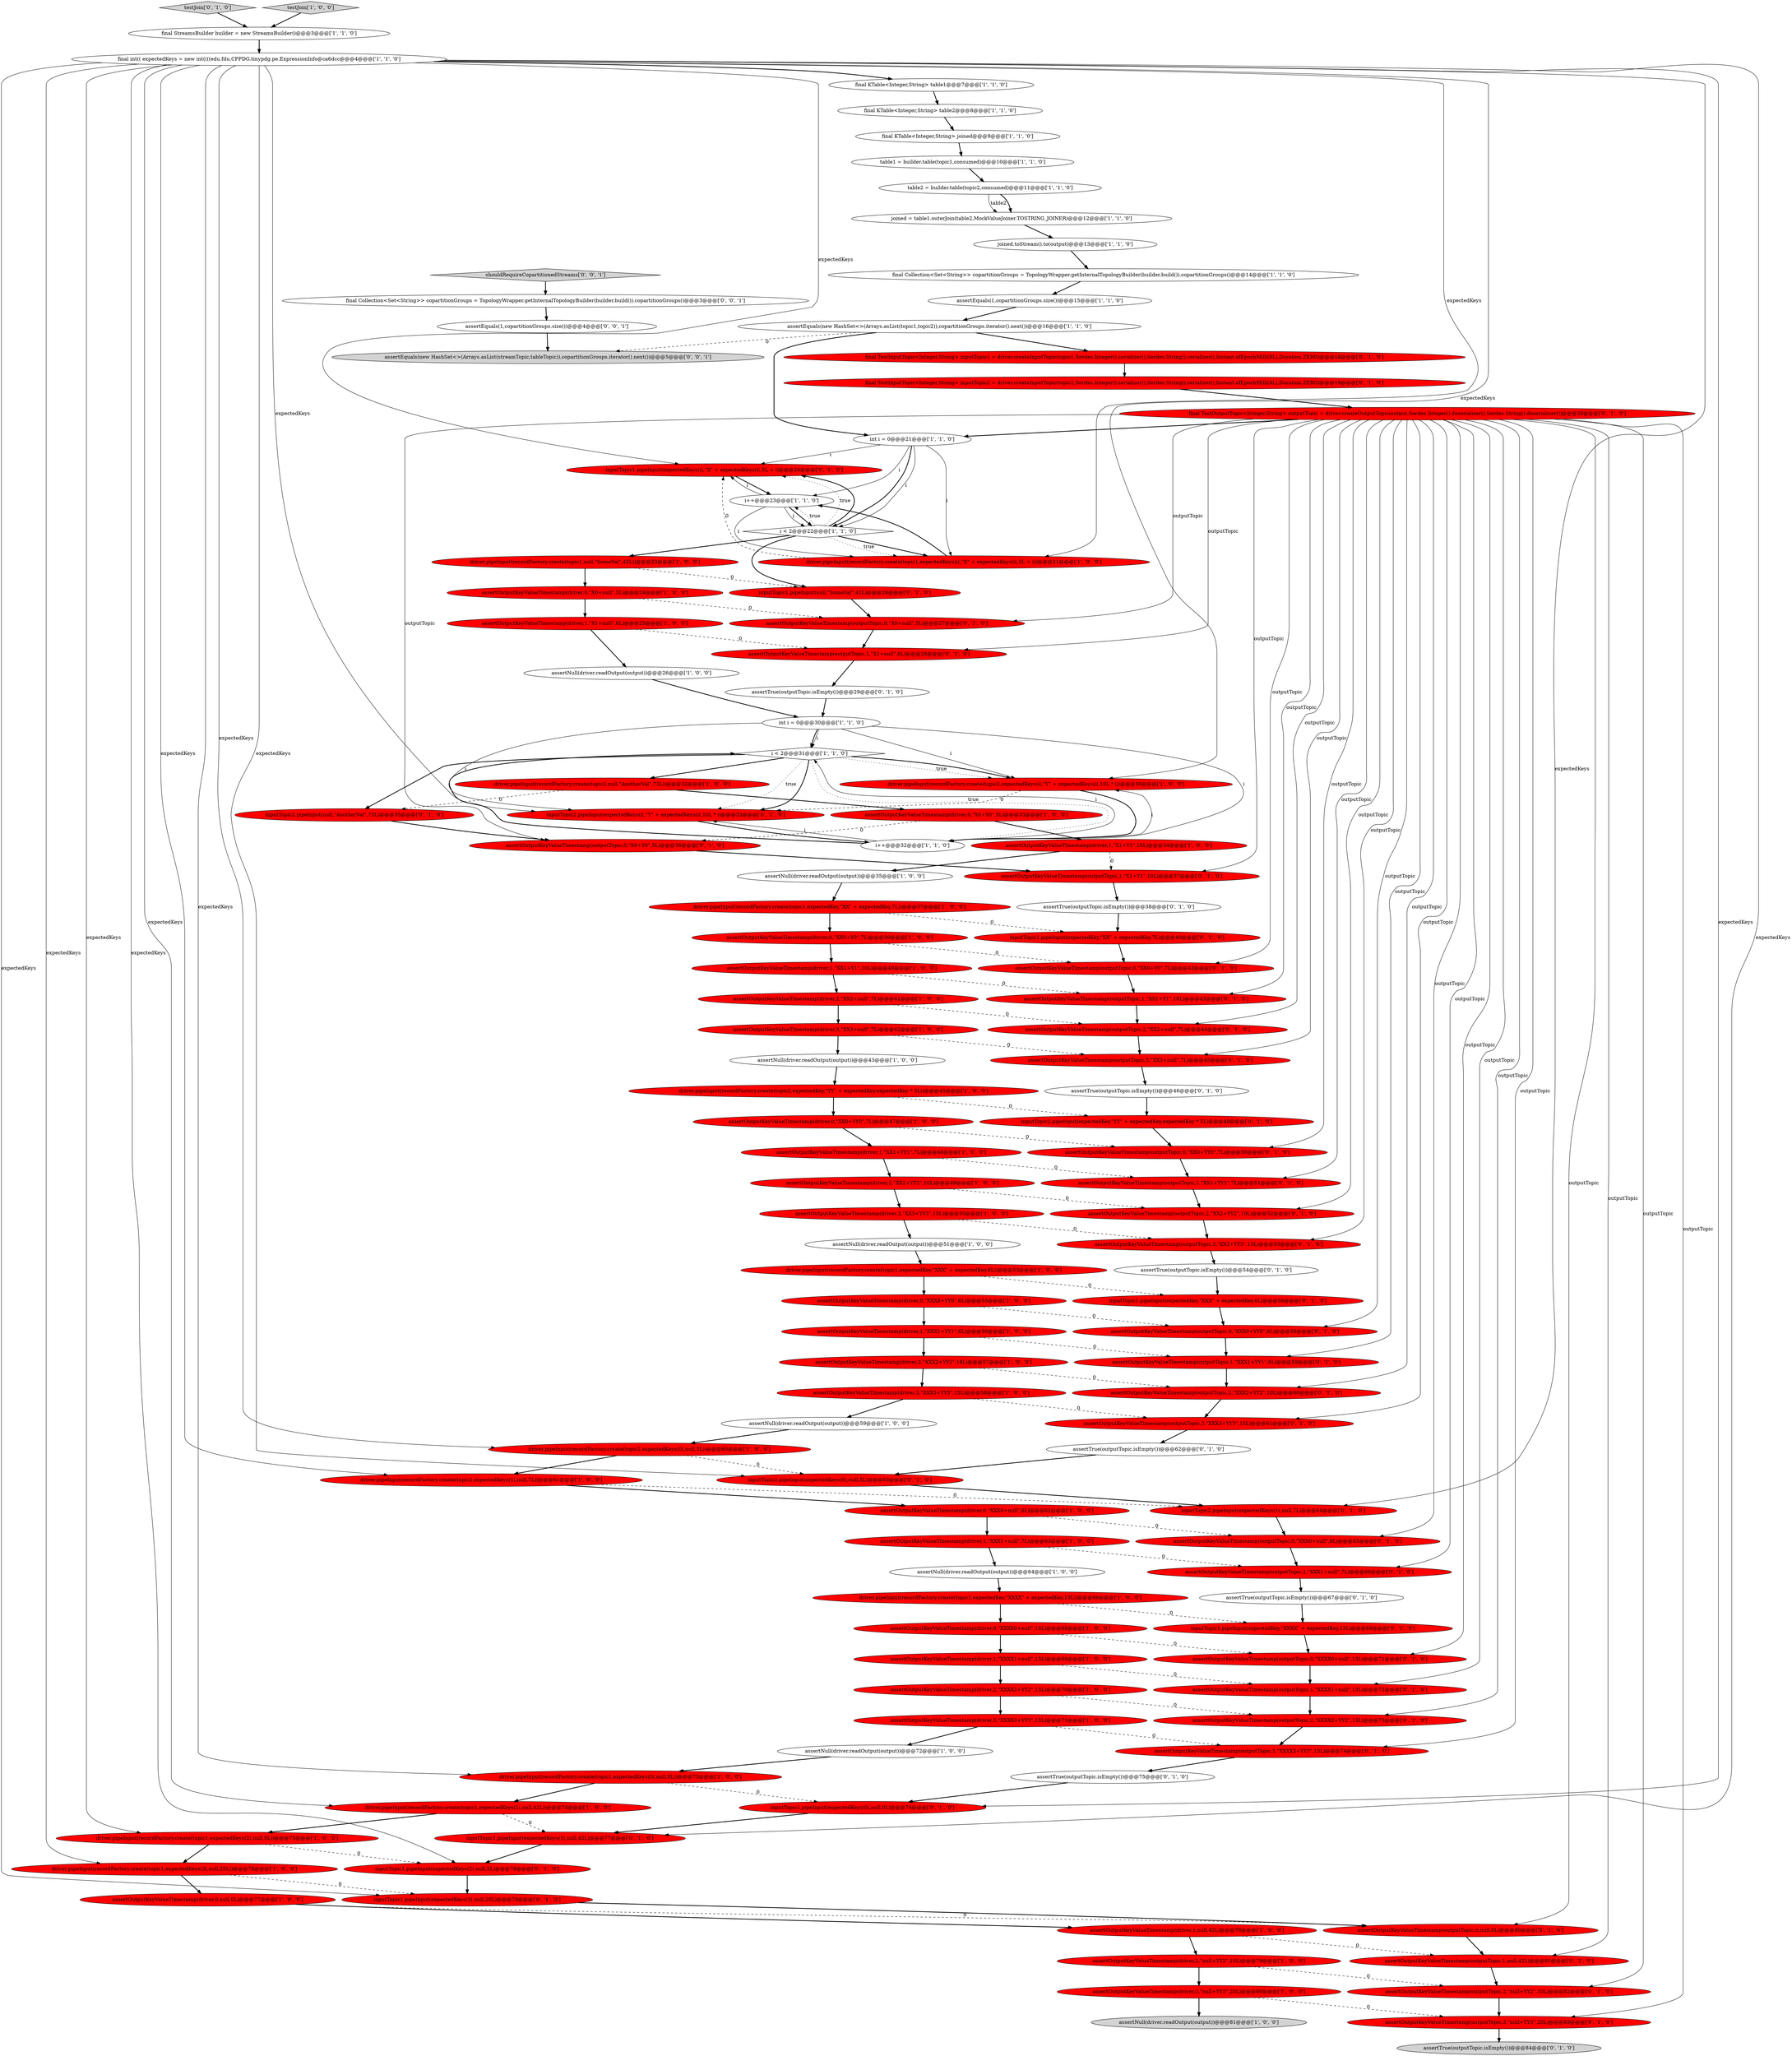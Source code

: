 digraph {
21 [style = filled, label = "i < 2@@@31@@@['1', '1', '0']", fillcolor = white, shape = diamond image = "AAA0AAABBB1BBB"];
120 [style = filled, label = "shouldRequireCopartitionedStreams['0', '0', '1']", fillcolor = lightgray, shape = diamond image = "AAA0AAABBB3BBB"];
76 [style = filled, label = "assertOutputKeyValueTimestamp(outputTopic,0,\"XX0+YY0\",7L)@@@50@@@['0', '1', '0']", fillcolor = red, shape = ellipse image = "AAA1AAABBB2BBB"];
35 [style = filled, label = "assertOutputKeyValueTimestamp(driver,0,null,0L)@@@77@@@['1', '0', '0']", fillcolor = red, shape = ellipse image = "AAA1AAABBB1BBB"];
61 [style = filled, label = "driver.pipeInput(recordFactory.create(topic1,expectedKeys(2(,null,5L))@@@75@@@['1', '0', '0']", fillcolor = red, shape = ellipse image = "AAA1AAABBB1BBB"];
81 [style = filled, label = "inputTopic1.pipeInput(expectedKey,\"XXXX\" + expectedKey,13L)@@@69@@@['0', '1', '0']", fillcolor = red, shape = ellipse image = "AAA1AAABBB2BBB"];
49 [style = filled, label = "assertOutputKeyValueTimestamp(driver,2,\"null+YY2\",10L)@@@79@@@['1', '0', '0']", fillcolor = red, shape = ellipse image = "AAA1AAABBB1BBB"];
51 [style = filled, label = "assertOutputKeyValueTimestamp(driver,1,\"XXX1+null\",7L)@@@63@@@['1', '0', '0']", fillcolor = red, shape = ellipse image = "AAA1AAABBB1BBB"];
92 [style = filled, label = "assertOutputKeyValueTimestamp(outputTopic,0,\"X0+Y0\",5L)@@@36@@@['0', '1', '0']", fillcolor = red, shape = ellipse image = "AAA1AAABBB2BBB"];
107 [style = filled, label = "inputTopic2.pipeInput(expectedKeys(1(,null,7L)@@@64@@@['0', '1', '0']", fillcolor = red, shape = ellipse image = "AAA1AAABBB2BBB"];
16 [style = filled, label = "joined.toStream().to(output)@@@13@@@['1', '1', '0']", fillcolor = white, shape = ellipse image = "AAA0AAABBB1BBB"];
31 [style = filled, label = "driver.pipeInput(recordFactory.create(topic1,expectedKeys(3(,null,20L))@@@76@@@['1', '0', '0']", fillcolor = red, shape = ellipse image = "AAA1AAABBB1BBB"];
114 [style = filled, label = "assertOutputKeyValueTimestamp(outputTopic,0,null,0L)@@@80@@@['0', '1', '0']", fillcolor = red, shape = ellipse image = "AAA1AAABBB2BBB"];
17 [style = filled, label = "driver.pipeInput(recordFactory.create(topic1,expectedKey,\"XX\" + expectedKey,7L))@@@37@@@['1', '0', '0']", fillcolor = red, shape = ellipse image = "AAA1AAABBB1BBB"];
70 [style = filled, label = "assertOutputKeyValueTimestamp(outputTopic,1,\"XX1+YY1\",7L)@@@51@@@['0', '1', '0']", fillcolor = red, shape = ellipse image = "AAA1AAABBB2BBB"];
6 [style = filled, label = "driver.pipeInput(recordFactory.create(topic2,expectedKeys(i(,\"Y\" + expectedKeys(i(,10L * i))@@@30@@@['1', '0', '0']", fillcolor = red, shape = ellipse image = "AAA1AAABBB1BBB"];
53 [style = filled, label = "assertOutputKeyValueTimestamp(driver,3,\"XXX3+YY3\",15L)@@@58@@@['1', '0', '0']", fillcolor = red, shape = ellipse image = "AAA1AAABBB1BBB"];
110 [style = filled, label = "inputTopic1.pipeInput(expectedKey,\"XX\" + expectedKey,7L)@@@40@@@['0', '1', '0']", fillcolor = red, shape = ellipse image = "AAA1AAABBB2BBB"];
12 [style = filled, label = "driver.pipeInput(recordFactory.create(topic2,expectedKeys(1(,null,7L))@@@61@@@['1', '0', '0']", fillcolor = red, shape = ellipse image = "AAA1AAABBB1BBB"];
100 [style = filled, label = "inputTopic1.pipeInput(null,\"SomeVal\",42L)@@@26@@@['0', '1', '0']", fillcolor = red, shape = ellipse image = "AAA1AAABBB2BBB"];
90 [style = filled, label = "final TestInputTopic<Integer,String> inputTopic2 = driver.createInputTopic(topic2,Serdes.Integer().serializer(),Serdes.String().serializer(),Instant.ofEpochMilli(0L),Duration.ZERO)@@@19@@@['0', '1', '0']", fillcolor = red, shape = ellipse image = "AAA1AAABBB2BBB"];
34 [style = filled, label = "assertOutputKeyValueTimestamp(driver,1,\"XX1+Y1\",10L)@@@40@@@['1', '0', '0']", fillcolor = red, shape = ellipse image = "AAA1AAABBB1BBB"];
86 [style = filled, label = "assertOutputKeyValueTimestamp(outputTopic,0,\"XX0+Y0\",7L)@@@42@@@['0', '1', '0']", fillcolor = red, shape = ellipse image = "AAA1AAABBB2BBB"];
0 [style = filled, label = "assertEquals(new HashSet<>(Arrays.asList(topic1,topic2)),copartitionGroups.iterator().next())@@@16@@@['1', '1', '0']", fillcolor = white, shape = ellipse image = "AAA0AAABBB1BBB"];
115 [style = filled, label = "inputTopic1.pipeInput(expectedKeys(i(,\"X\" + expectedKeys(i(,5L + i)@@@24@@@['0', '1', '0']", fillcolor = red, shape = ellipse image = "AAA1AAABBB2BBB"];
80 [style = filled, label = "inputTopic2.pipeInput(expectedKeys(0(,null,5L)@@@63@@@['0', '1', '0']", fillcolor = red, shape = ellipse image = "AAA1AAABBB2BBB"];
63 [style = filled, label = "assertOutputKeyValueTimestamp(driver,1,\"XXXX1+null\",13L)@@@69@@@['1', '0', '0']", fillcolor = red, shape = ellipse image = "AAA1AAABBB1BBB"];
23 [style = filled, label = "assertOutputKeyValueTimestamp(driver,3,\"null+YY3\",20L)@@@80@@@['1', '0', '0']", fillcolor = red, shape = ellipse image = "AAA1AAABBB1BBB"];
109 [style = filled, label = "assertOutputKeyValueTimestamp(outputTopic,2,\"XXXX2+YY2\",13L)@@@73@@@['0', '1', '0']", fillcolor = red, shape = ellipse image = "AAA1AAABBB2BBB"];
68 [style = filled, label = "assertOutputKeyValueTimestamp(outputTopic,1,\"XXX1+YY1\",6L)@@@59@@@['0', '1', '0']", fillcolor = red, shape = ellipse image = "AAA1AAABBB2BBB"];
38 [style = filled, label = "assertOutputKeyValueTimestamp(driver,0,\"X0+null\",5L)@@@24@@@['1', '0', '0']", fillcolor = red, shape = ellipse image = "AAA1AAABBB1BBB"];
101 [style = filled, label = "testJoin['0', '1', '0']", fillcolor = lightgray, shape = diamond image = "AAA0AAABBB2BBB"];
60 [style = filled, label = "assertOutputKeyValueTimestamp(driver,0,\"X0+Y0\",5L)@@@33@@@['1', '0', '0']", fillcolor = red, shape = ellipse image = "AAA1AAABBB1BBB"];
58 [style = filled, label = "driver.pipeInput(recordFactory.create(topic1,expectedKeys(1(,null,42L))@@@74@@@['1', '0', '0']", fillcolor = red, shape = ellipse image = "AAA1AAABBB1BBB"];
87 [style = filled, label = "assertOutputKeyValueTimestamp(outputTopic,1,\"X1+null\",6L)@@@28@@@['0', '1', '0']", fillcolor = red, shape = ellipse image = "AAA1AAABBB2BBB"];
5 [style = filled, label = "assertOutputKeyValueTimestamp(driver,2,\"XX2+YY2\",10L)@@@49@@@['1', '0', '0']", fillcolor = red, shape = ellipse image = "AAA1AAABBB1BBB"];
3 [style = filled, label = "driver.pipeInput(recordFactory.create(topic1,expectedKeys(i(,\"X\" + expectedKeys(i(,5L + i))@@@21@@@['1', '0', '0']", fillcolor = red, shape = ellipse image = "AAA1AAABBB1BBB"];
71 [style = filled, label = "inputTopic2.pipeInput(expectedKey,\"YY\" + expectedKey,expectedKey * 5L)@@@48@@@['0', '1', '0']", fillcolor = red, shape = ellipse image = "AAA1AAABBB2BBB"];
94 [style = filled, label = "assertTrue(outputTopic.isEmpty())@@@84@@@['0', '1', '0']", fillcolor = lightgray, shape = ellipse image = "AAA0AAABBB2BBB"];
75 [style = filled, label = "assertOutputKeyValueTimestamp(outputTopic,2,\"XX2+null\",7L)@@@44@@@['0', '1', '0']", fillcolor = red, shape = ellipse image = "AAA1AAABBB2BBB"];
36 [style = filled, label = "assertEquals(1,copartitionGroups.size())@@@15@@@['1', '1', '0']", fillcolor = white, shape = ellipse image = "AAA0AAABBB1BBB"];
8 [style = filled, label = "assertNull(driver.readOutput(output))@@@35@@@['1', '0', '0']", fillcolor = white, shape = ellipse image = "AAA0AAABBB1BBB"];
48 [style = filled, label = "joined = table1.outerJoin(table2,MockValueJoiner.TOSTRING_JOINER)@@@12@@@['1', '1', '0']", fillcolor = white, shape = ellipse image = "AAA0AAABBB1BBB"];
113 [style = filled, label = "inputTopic1.pipeInput(expectedKeys(2(,null,5L)@@@78@@@['0', '1', '0']", fillcolor = red, shape = ellipse image = "AAA1AAABBB2BBB"];
37 [style = filled, label = "driver.pipeInput(recordFactory.create(topic2,expectedKey,\"YY\" + expectedKey,expectedKey * 5L))@@@45@@@['1', '0', '0']", fillcolor = red, shape = ellipse image = "AAA1AAABBB1BBB"];
44 [style = filled, label = "driver.pipeInput(recordFactory.create(topic1,null,\"SomeVal\",42L))@@@23@@@['1', '0', '0']", fillcolor = red, shape = ellipse image = "AAA1AAABBB1BBB"];
55 [style = filled, label = "assertOutputKeyValueTimestamp(driver,0,\"XX0+Y0\",7L)@@@39@@@['1', '0', '0']", fillcolor = red, shape = ellipse image = "AAA1AAABBB1BBB"];
84 [style = filled, label = "assertTrue(outputTopic.isEmpty())@@@75@@@['0', '1', '0']", fillcolor = white, shape = ellipse image = "AAA0AAABBB2BBB"];
29 [style = filled, label = "assertOutputKeyValueTimestamp(driver,0,\"XXXX0+null\",13L)@@@68@@@['1', '0', '0']", fillcolor = red, shape = ellipse image = "AAA1AAABBB1BBB"];
39 [style = filled, label = "assertOutputKeyValueTimestamp(driver,0,\"XX0+YY0\",7L)@@@47@@@['1', '0', '0']", fillcolor = red, shape = ellipse image = "AAA1AAABBB1BBB"];
88 [style = filled, label = "assertOutputKeyValueTimestamp(outputTopic,3,\"XXXX3+YY3\",15L)@@@74@@@['0', '1', '0']", fillcolor = red, shape = ellipse image = "AAA1AAABBB2BBB"];
119 [style = filled, label = "final Collection<Set<String>> copartitionGroups = TopologyWrapper.getInternalTopologyBuilder(builder.build()).copartitionGroups()@@@3@@@['0', '0', '1']", fillcolor = white, shape = ellipse image = "AAA0AAABBB3BBB"];
118 [style = filled, label = "assertOutputKeyValueTimestamp(outputTopic,3,\"null+YY3\",20L)@@@83@@@['0', '1', '0']", fillcolor = red, shape = ellipse image = "AAA1AAABBB2BBB"];
22 [style = filled, label = "assertOutputKeyValueTimestamp(driver,3,\"XX3+null\",7L)@@@42@@@['1', '0', '0']", fillcolor = red, shape = ellipse image = "AAA1AAABBB1BBB"];
77 [style = filled, label = "assertOutputKeyValueTimestamp(outputTopic,1,\"XXX1+null\",7L)@@@66@@@['0', '1', '0']", fillcolor = red, shape = ellipse image = "AAA1AAABBB2BBB"];
108 [style = filled, label = "assertTrue(outputTopic.isEmpty())@@@54@@@['0', '1', '0']", fillcolor = white, shape = ellipse image = "AAA0AAABBB2BBB"];
96 [style = filled, label = "assertOutputKeyValueTimestamp(outputTopic,1,null,42L)@@@81@@@['0', '1', '0']", fillcolor = red, shape = ellipse image = "AAA1AAABBB2BBB"];
66 [style = filled, label = "final KTable<Integer,String> table2@@@8@@@['1', '1', '0']", fillcolor = white, shape = ellipse image = "AAA0AAABBB1BBB"];
54 [style = filled, label = "final int(( expectedKeys = new int((((edu.fdu.CPPDG.tinypdg.pe.ExpressionInfo@ca6dcc@@@4@@@['1', '1', '0']", fillcolor = white, shape = ellipse image = "AAA0AAABBB1BBB"];
27 [style = filled, label = "driver.pipeInput(recordFactory.create(topic2,expectedKeys(0(,null,5L))@@@60@@@['1', '0', '0']", fillcolor = red, shape = ellipse image = "AAA1AAABBB1BBB"];
122 [style = filled, label = "assertEquals(1,copartitionGroups.size())@@@4@@@['0', '0', '1']", fillcolor = white, shape = ellipse image = "AAA0AAABBB3BBB"];
117 [style = filled, label = "final TestOutputTopic<Integer,String> outputTopic = driver.createOutputTopic(output,Serdes.Integer().deserializer(),Serdes.String().deserializer())@@@20@@@['0', '1', '0']", fillcolor = red, shape = ellipse image = "AAA1AAABBB2BBB"];
7 [style = filled, label = "assertOutputKeyValueTimestamp(driver,1,\"X1+Y1\",10L)@@@34@@@['1', '0', '0']", fillcolor = red, shape = ellipse image = "AAA1AAABBB1BBB"];
89 [style = filled, label = "assertTrue(outputTopic.isEmpty())@@@46@@@['0', '1', '0']", fillcolor = white, shape = ellipse image = "AAA0AAABBB2BBB"];
85 [style = filled, label = "assertTrue(outputTopic.isEmpty())@@@67@@@['0', '1', '0']", fillcolor = white, shape = ellipse image = "AAA0AAABBB2BBB"];
57 [style = filled, label = "table2 = builder.table(topic2,consumed)@@@11@@@['1', '1', '0']", fillcolor = white, shape = ellipse image = "AAA0AAABBB1BBB"];
20 [style = filled, label = "assertOutputKeyValueTimestamp(driver,0,\"XXX0+null\",6L)@@@62@@@['1', '0', '0']", fillcolor = red, shape = ellipse image = "AAA1AAABBB1BBB"];
59 [style = filled, label = "assertNull(driver.readOutput(output))@@@51@@@['1', '0', '0']", fillcolor = white, shape = ellipse image = "AAA0AAABBB1BBB"];
41 [style = filled, label = "assertOutputKeyValueTimestamp(driver,2,\"XXX2+YY2\",10L)@@@57@@@['1', '0', '0']", fillcolor = red, shape = ellipse image = "AAA1AAABBB1BBB"];
93 [style = filled, label = "assertTrue(outputTopic.isEmpty())@@@38@@@['0', '1', '0']", fillcolor = white, shape = ellipse image = "AAA0AAABBB2BBB"];
40 [style = filled, label = "driver.pipeInput(recordFactory.create(topic1,expectedKeys(0(,null,0L))@@@73@@@['1', '0', '0']", fillcolor = red, shape = ellipse image = "AAA1AAABBB1BBB"];
25 [style = filled, label = "i++@@@23@@@['1', '1', '0']", fillcolor = white, shape = ellipse image = "AAA0AAABBB1BBB"];
69 [style = filled, label = "inputTopic1.pipeInput(expectedKeys(0(,null,0L)@@@76@@@['0', '1', '0']", fillcolor = red, shape = ellipse image = "AAA1AAABBB2BBB"];
62 [style = filled, label = "assertNull(driver.readOutput(output))@@@26@@@['1', '0', '0']", fillcolor = white, shape = ellipse image = "AAA0AAABBB1BBB"];
33 [style = filled, label = "assertOutputKeyValueTimestamp(driver,1,\"X1+null\",6L)@@@25@@@['1', '0', '0']", fillcolor = red, shape = ellipse image = "AAA1AAABBB1BBB"];
50 [style = filled, label = "assertNull(driver.readOutput(output))@@@59@@@['1', '0', '0']", fillcolor = white, shape = ellipse image = "AAA0AAABBB1BBB"];
74 [style = filled, label = "inputTopic2.pipeInput(expectedKeys(i(,\"Y\" + expectedKeys(i(,10L * i)@@@33@@@['0', '1', '0']", fillcolor = red, shape = ellipse image = "AAA1AAABBB2BBB"];
26 [style = filled, label = "assertOutputKeyValueTimestamp(driver,1,\"XXX1+YY1\",6L)@@@56@@@['1', '0', '0']", fillcolor = red, shape = ellipse image = "AAA1AAABBB1BBB"];
19 [style = filled, label = "driver.pipeInput(recordFactory.create(topic1,expectedKey,\"XXX\" + expectedKey,6L))@@@53@@@['1', '0', '0']", fillcolor = red, shape = ellipse image = "AAA1AAABBB1BBB"];
111 [style = filled, label = "assertOutputKeyValueTimestamp(outputTopic,1,\"X1+Y1\",10L)@@@37@@@['0', '1', '0']", fillcolor = red, shape = ellipse image = "AAA1AAABBB2BBB"];
45 [style = filled, label = "final StreamsBuilder builder = new StreamsBuilder()@@@3@@@['1', '1', '0']", fillcolor = white, shape = ellipse image = "AAA0AAABBB1BBB"];
28 [style = filled, label = "assertOutputKeyValueTimestamp(driver,2,\"XX2+null\",7L)@@@41@@@['1', '0', '0']", fillcolor = red, shape = ellipse image = "AAA1AAABBB1BBB"];
32 [style = filled, label = "final KTable<Integer,String> table1@@@7@@@['1', '1', '0']", fillcolor = white, shape = ellipse image = "AAA0AAABBB1BBB"];
105 [style = filled, label = "assertOutputKeyValueTimestamp(outputTopic,2,\"null+YY2\",10L)@@@82@@@['0', '1', '0']", fillcolor = red, shape = ellipse image = "AAA1AAABBB2BBB"];
13 [style = filled, label = "assertOutputKeyValueTimestamp(driver,2,\"XXXX2+YY2\",13L)@@@70@@@['1', '0', '0']", fillcolor = red, shape = ellipse image = "AAA1AAABBB1BBB"];
102 [style = filled, label = "assertTrue(outputTopic.isEmpty())@@@62@@@['0', '1', '0']", fillcolor = white, shape = ellipse image = "AAA0AAABBB2BBB"];
11 [style = filled, label = "assertOutputKeyValueTimestamp(driver,0,\"XXX0+YY0\",6L)@@@55@@@['1', '0', '0']", fillcolor = red, shape = ellipse image = "AAA1AAABBB1BBB"];
14 [style = filled, label = "assertNull(driver.readOutput(output))@@@64@@@['1', '0', '0']", fillcolor = white, shape = ellipse image = "AAA0AAABBB1BBB"];
15 [style = filled, label = "assertNull(driver.readOutput(output))@@@43@@@['1', '0', '0']", fillcolor = white, shape = ellipse image = "AAA0AAABBB1BBB"];
78 [style = filled, label = "assertOutputKeyValueTimestamp(outputTopic,2,\"XXX2+YY2\",10L)@@@60@@@['0', '1', '0']", fillcolor = red, shape = ellipse image = "AAA1AAABBB2BBB"];
95 [style = filled, label = "inputTopic1.pipeInput(expectedKey,\"XXX\" + expectedKey,6L)@@@56@@@['0', '1', '0']", fillcolor = red, shape = ellipse image = "AAA1AAABBB2BBB"];
82 [style = filled, label = "assertOutputKeyValueTimestamp(outputTopic,3,\"XX3+YY3\",15L)@@@53@@@['0', '1', '0']", fillcolor = red, shape = ellipse image = "AAA1AAABBB2BBB"];
83 [style = filled, label = "assertOutputKeyValueTimestamp(outputTopic,0,\"XXX0+YY0\",6L)@@@58@@@['0', '1', '0']", fillcolor = red, shape = ellipse image = "AAA1AAABBB2BBB"];
1 [style = filled, label = "driver.pipeInput(recordFactory.create(topic2,null,\"AnotherVal\",73L))@@@32@@@['1', '0', '0']", fillcolor = red, shape = ellipse image = "AAA1AAABBB1BBB"];
104 [style = filled, label = "assertOutputKeyValueTimestamp(outputTopic,1,\"XXXX1+null\",13L)@@@72@@@['0', '1', '0']", fillcolor = red, shape = ellipse image = "AAA1AAABBB2BBB"];
46 [style = filled, label = "i < 2@@@22@@@['1', '1', '0']", fillcolor = white, shape = diamond image = "AAA0AAABBB1BBB"];
18 [style = filled, label = "i++@@@32@@@['1', '1', '0']", fillcolor = white, shape = ellipse image = "AAA0AAABBB1BBB"];
121 [style = filled, label = "assertEquals(new HashSet<>(Arrays.asList(streamTopic,tableTopic)),copartitionGroups.iterator().next())@@@5@@@['0', '0', '1']", fillcolor = lightgray, shape = ellipse image = "AAA0AAABBB3BBB"];
10 [style = filled, label = "int i = 0@@@30@@@['1', '1', '0']", fillcolor = white, shape = ellipse image = "AAA0AAABBB1BBB"];
52 [style = filled, label = "int i = 0@@@21@@@['1', '1', '0']", fillcolor = white, shape = ellipse image = "AAA0AAABBB1BBB"];
2 [style = filled, label = "assertOutputKeyValueTimestamp(driver,1,\"XX1+YY1\",7L)@@@48@@@['1', '0', '0']", fillcolor = red, shape = ellipse image = "AAA1AAABBB1BBB"];
42 [style = filled, label = "assertNull(driver.readOutput(output))@@@72@@@['1', '0', '0']", fillcolor = white, shape = ellipse image = "AAA0AAABBB1BBB"];
65 [style = filled, label = "testJoin['1', '0', '0']", fillcolor = lightgray, shape = diamond image = "AAA0AAABBB1BBB"];
91 [style = filled, label = "assertOutputKeyValueTimestamp(outputTopic,1,\"XX1+Y1\",10L)@@@43@@@['0', '1', '0']", fillcolor = red, shape = ellipse image = "AAA1AAABBB2BBB"];
97 [style = filled, label = "assertOutputKeyValueTimestamp(outputTopic,0,\"X0+null\",5L)@@@27@@@['0', '1', '0']", fillcolor = red, shape = ellipse image = "AAA1AAABBB2BBB"];
24 [style = filled, label = "assertOutputKeyValueTimestamp(driver,3,\"XX3+YY3\",15L)@@@50@@@['1', '0', '0']", fillcolor = red, shape = ellipse image = "AAA1AAABBB1BBB"];
47 [style = filled, label = "assertNull(driver.readOutput(output))@@@81@@@['1', '0', '0']", fillcolor = lightgray, shape = ellipse image = "AAA0AAABBB1BBB"];
99 [style = filled, label = "inputTopic1.pipeInput(expectedKeys(3(,null,20L)@@@79@@@['0', '1', '0']", fillcolor = red, shape = ellipse image = "AAA1AAABBB2BBB"];
116 [style = filled, label = "final TestInputTopic<Integer,String> inputTopic1 = driver.createInputTopic(topic1,Serdes.Integer().serializer(),Serdes.String().serializer(),Instant.ofEpochMilli(0L),Duration.ZERO)@@@18@@@['0', '1', '0']", fillcolor = red, shape = ellipse image = "AAA1AAABBB2BBB"];
106 [style = filled, label = "assertOutputKeyValueTimestamp(outputTopic,0,\"XXX0+null\",6L)@@@65@@@['0', '1', '0']", fillcolor = red, shape = ellipse image = "AAA1AAABBB2BBB"];
103 [style = filled, label = "inputTopic1.pipeInput(expectedKeys(1(,null,42L)@@@77@@@['0', '1', '0']", fillcolor = red, shape = ellipse image = "AAA1AAABBB2BBB"];
67 [style = filled, label = "assertOutputKeyValueTimestamp(outputTopic,3,\"XXX3+YY3\",15L)@@@61@@@['0', '1', '0']", fillcolor = red, shape = ellipse image = "AAA1AAABBB2BBB"];
98 [style = filled, label = "assertOutputKeyValueTimestamp(outputTopic,3,\"XX3+null\",7L)@@@45@@@['0', '1', '0']", fillcolor = red, shape = ellipse image = "AAA1AAABBB2BBB"];
79 [style = filled, label = "assertOutputKeyValueTimestamp(outputTopic,0,\"XXXX0+null\",13L)@@@71@@@['0', '1', '0']", fillcolor = red, shape = ellipse image = "AAA1AAABBB2BBB"];
73 [style = filled, label = "inputTopic2.pipeInput(null,\"AnotherVal\",73L)@@@35@@@['0', '1', '0']", fillcolor = red, shape = ellipse image = "AAA1AAABBB2BBB"];
56 [style = filled, label = "final Collection<Set<String>> copartitionGroups = TopologyWrapper.getInternalTopologyBuilder(builder.build()).copartitionGroups()@@@14@@@['1', '1', '0']", fillcolor = white, shape = ellipse image = "AAA0AAABBB1BBB"];
112 [style = filled, label = "assertOutputKeyValueTimestamp(outputTopic,2,\"XX2+YY2\",10L)@@@52@@@['0', '1', '0']", fillcolor = red, shape = ellipse image = "AAA1AAABBB2BBB"];
30 [style = filled, label = "assertOutputKeyValueTimestamp(driver,1,null,42L)@@@78@@@['1', '0', '0']", fillcolor = red, shape = ellipse image = "AAA1AAABBB1BBB"];
43 [style = filled, label = "assertOutputKeyValueTimestamp(driver,3,\"XXXX3+YY3\",15L)@@@71@@@['1', '0', '0']", fillcolor = red, shape = ellipse image = "AAA1AAABBB1BBB"];
64 [style = filled, label = "driver.pipeInput(recordFactory.create(topic1,expectedKey,\"XXXX\" + expectedKey,13L))@@@66@@@['1', '0', '0']", fillcolor = red, shape = ellipse image = "AAA1AAABBB1BBB"];
4 [style = filled, label = "table1 = builder.table(topic1,consumed)@@@10@@@['1', '1', '0']", fillcolor = white, shape = ellipse image = "AAA0AAABBB1BBB"];
9 [style = filled, label = "final KTable<Integer,String> joined@@@9@@@['1', '1', '0']", fillcolor = white, shape = ellipse image = "AAA0AAABBB1BBB"];
72 [style = filled, label = "assertTrue(outputTopic.isEmpty())@@@29@@@['0', '1', '0']", fillcolor = white, shape = ellipse image = "AAA0AAABBB2BBB"];
54->61 [style = solid, label="expectedKeys"];
117->97 [style = solid, label="outputTopic"];
22->15 [style = bold, label=""];
22->98 [style = dashed, label="0"];
117->86 [style = solid, label="outputTopic"];
21->74 [style = bold, label=""];
54->99 [style = solid, label="expectedKeys"];
21->18 [style = dotted, label="true"];
117->83 [style = solid, label="outputTopic"];
43->42 [style = bold, label=""];
120->119 [style = bold, label=""];
117->77 [style = solid, label="outputTopic"];
61->113 [style = dashed, label="0"];
19->11 [style = bold, label=""];
30->49 [style = bold, label=""];
26->68 [style = dashed, label="0"];
14->64 [style = bold, label=""];
7->8 [style = bold, label=""];
110->86 [style = bold, label=""];
122->121 [style = bold, label=""];
60->92 [style = dashed, label="0"];
54->40 [style = solid, label="expectedKeys"];
0->52 [style = bold, label=""];
36->0 [style = bold, label=""];
31->35 [style = bold, label=""];
1->73 [style = dashed, label="0"];
53->67 [style = dashed, label="0"];
0->116 [style = bold, label=""];
52->115 [style = solid, label="i"];
43->88 [style = dashed, label="0"];
117->68 [style = solid, label="outputTopic"];
29->63 [style = bold, label=""];
21->1 [style = bold, label=""];
81->79 [style = bold, label=""];
117->76 [style = solid, label="outputTopic"];
21->74 [style = dotted, label="true"];
117->87 [style = solid, label="outputTopic"];
6->74 [style = dashed, label="0"];
55->34 [style = bold, label=""];
54->69 [style = solid, label="expectedKeys"];
63->13 [style = bold, label=""];
117->114 [style = solid, label="outputTopic"];
68->78 [style = bold, label=""];
117->75 [style = solid, label="outputTopic"];
91->75 [style = bold, label=""];
104->109 [style = bold, label=""];
99->114 [style = bold, label=""];
117->82 [style = solid, label="outputTopic"];
82->108 [style = bold, label=""];
19->95 [style = dashed, label="0"];
21->73 [style = bold, label=""];
54->107 [style = solid, label="expectedKeys"];
106->77 [style = bold, label=""];
54->80 [style = solid, label="expectedKeys"];
44->100 [style = dashed, label="0"];
24->59 [style = bold, label=""];
20->106 [style = dashed, label="0"];
109->88 [style = bold, label=""];
65->45 [style = bold, label=""];
24->82 [style = dashed, label="0"];
27->12 [style = bold, label=""];
114->96 [style = bold, label=""];
16->56 [style = bold, label=""];
2->70 [style = dashed, label="0"];
100->97 [style = bold, label=""];
49->105 [style = dashed, label="0"];
46->3 [style = dotted, label="true"];
23->118 [style = dashed, label="0"];
0->121 [style = dashed, label="0"];
115->25 [style = bold, label=""];
10->21 [style = bold, label=""];
117->78 [style = solid, label="outputTopic"];
83->68 [style = bold, label=""];
54->115 [style = solid, label="expectedKeys"];
111->93 [style = bold, label=""];
42->40 [style = bold, label=""];
103->113 [style = bold, label=""];
44->38 [style = bold, label=""];
46->100 [style = bold, label=""];
84->69 [style = bold, label=""];
10->6 [style = solid, label="i"];
46->115 [style = dotted, label="true"];
41->53 [style = bold, label=""];
8->17 [style = bold, label=""];
113->99 [style = bold, label=""];
117->106 [style = solid, label="outputTopic"];
51->14 [style = bold, label=""];
52->25 [style = solid, label="i"];
117->104 [style = solid, label="outputTopic"];
10->21 [style = solid, label="i"];
13->43 [style = bold, label=""];
51->77 [style = dashed, label="0"];
48->16 [style = bold, label=""];
102->80 [style = bold, label=""];
116->90 [style = bold, label=""];
34->91 [style = dashed, label="0"];
118->94 [style = bold, label=""];
67->102 [style = bold, label=""];
63->104 [style = dashed, label="0"];
39->76 [style = dashed, label="0"];
64->81 [style = dashed, label="0"];
38->33 [style = bold, label=""];
72->10 [style = bold, label=""];
18->6 [style = solid, label="i"];
46->25 [style = dotted, label="true"];
88->84 [style = bold, label=""];
25->46 [style = solid, label="i"];
90->117 [style = bold, label=""];
11->26 [style = bold, label=""];
86->91 [style = bold, label=""];
57->48 [style = solid, label="table2"];
46->44 [style = bold, label=""];
54->12 [style = solid, label="expectedKeys"];
117->88 [style = solid, label="outputTopic"];
18->74 [style = solid, label="i"];
21->6 [style = dotted, label="true"];
58->61 [style = bold, label=""];
32->66 [style = bold, label=""];
56->36 [style = bold, label=""];
52->46 [style = bold, label=""];
50->27 [style = bold, label=""];
4->57 [style = bold, label=""];
54->6 [style = solid, label="expectedKeys"];
6->18 [style = bold, label=""];
27->80 [style = dashed, label="0"];
117->52 [style = bold, label=""];
64->29 [style = bold, label=""];
12->20 [style = bold, label=""];
29->79 [style = dashed, label="0"];
79->104 [style = bold, label=""];
49->23 [style = bold, label=""];
73->92 [style = bold, label=""];
33->87 [style = dashed, label="0"];
17->110 [style = dashed, label="0"];
54->74 [style = solid, label="expectedKeys"];
54->3 [style = solid, label="expectedKeys"];
117->111 [style = solid, label="outputTopic"];
112->82 [style = bold, label=""];
80->107 [style = bold, label=""];
17->55 [style = bold, label=""];
53->50 [style = bold, label=""];
71->76 [style = bold, label=""];
54->113 [style = solid, label="expectedKeys"];
34->28 [style = bold, label=""];
26->41 [style = bold, label=""];
54->58 [style = solid, label="expectedKeys"];
117->67 [style = solid, label="outputTopic"];
108->95 [style = bold, label=""];
66->9 [style = bold, label=""];
89->71 [style = bold, label=""];
40->69 [style = dashed, label="0"];
92->111 [style = bold, label=""];
5->24 [style = bold, label=""];
39->2 [style = bold, label=""];
7->111 [style = dashed, label="0"];
20->51 [style = bold, label=""];
23->47 [style = bold, label=""];
107->106 [style = bold, label=""];
76->70 [style = bold, label=""];
77->85 [style = bold, label=""];
85->81 [style = bold, label=""];
69->103 [style = bold, label=""];
35->114 [style = dashed, label="0"];
12->107 [style = dashed, label="0"];
30->96 [style = dashed, label="0"];
98->89 [style = bold, label=""];
25->115 [style = solid, label="i"];
18->21 [style = bold, label=""];
70->112 [style = bold, label=""];
5->112 [style = dashed, label="0"];
37->71 [style = dashed, label="0"];
117->118 [style = solid, label="outputTopic"];
15->37 [style = bold, label=""];
35->30 [style = bold, label=""];
37->39 [style = bold, label=""];
28->22 [style = bold, label=""];
117->92 [style = solid, label="outputTopic"];
46->3 [style = bold, label=""];
2->5 [style = bold, label=""];
1->60 [style = bold, label=""];
105->118 [style = bold, label=""];
13->109 [style = dashed, label="0"];
10->74 [style = solid, label="i"];
33->62 [style = bold, label=""];
46->115 [style = bold, label=""];
38->97 [style = dashed, label="0"];
93->110 [style = bold, label=""];
117->96 [style = solid, label="outputTopic"];
117->105 [style = solid, label="outputTopic"];
21->6 [style = bold, label=""];
3->25 [style = bold, label=""];
97->87 [style = bold, label=""];
28->75 [style = dashed, label="0"];
41->78 [style = dashed, label="0"];
61->31 [style = bold, label=""];
9->4 [style = bold, label=""];
10->18 [style = solid, label="i"];
117->79 [style = solid, label="outputTopic"];
62->10 [style = bold, label=""];
52->3 [style = solid, label="i"];
95->83 [style = bold, label=""];
25->46 [style = bold, label=""];
101->45 [style = bold, label=""];
58->103 [style = dashed, label="0"];
57->48 [style = bold, label=""];
45->54 [style = bold, label=""];
74->18 [style = bold, label=""];
87->72 [style = bold, label=""];
119->122 [style = bold, label=""];
11->83 [style = dashed, label="0"];
117->112 [style = solid, label="outputTopic"];
117->98 [style = solid, label="outputTopic"];
31->99 [style = dashed, label="0"];
60->7 [style = bold, label=""];
59->19 [style = bold, label=""];
96->105 [style = bold, label=""];
54->31 [style = solid, label="expectedKeys"];
78->67 [style = bold, label=""];
18->21 [style = solid, label="i"];
117->70 [style = solid, label="outputTopic"];
3->115 [style = dashed, label="0"];
75->98 [style = bold, label=""];
54->32 [style = bold, label=""];
117->91 [style = solid, label="outputTopic"];
54->27 [style = solid, label="expectedKeys"];
25->3 [style = solid, label="i"];
54->103 [style = solid, label="expectedKeys"];
55->86 [style = dashed, label="0"];
117->109 [style = solid, label="outputTopic"];
52->46 [style = solid, label="i"];
40->58 [style = bold, label=""];
}
